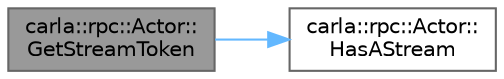 digraph "carla::rpc::Actor::GetStreamToken"
{
 // INTERACTIVE_SVG=YES
 // LATEX_PDF_SIZE
  bgcolor="transparent";
  edge [fontname=Helvetica,fontsize=10,labelfontname=Helvetica,labelfontsize=10];
  node [fontname=Helvetica,fontsize=10,shape=box,height=0.2,width=0.4];
  rankdir="LR";
  Node1 [id="Node000001",label="carla::rpc::Actor::\lGetStreamToken",height=0.2,width=0.4,color="gray40", fillcolor="grey60", style="filled", fontcolor="black",tooltip=" "];
  Node1 -> Node2 [id="edge1_Node000001_Node000002",color="steelblue1",style="solid",tooltip=" "];
  Node2 [id="Node000002",label="carla::rpc::Actor::\lHasAStream",height=0.2,width=0.4,color="grey40", fillcolor="white", style="filled",URL="$db/dfd/classcarla_1_1rpc_1_1Actor.html#a427ab77ca916ac215a38a6e984356326",tooltip=" "];
}
